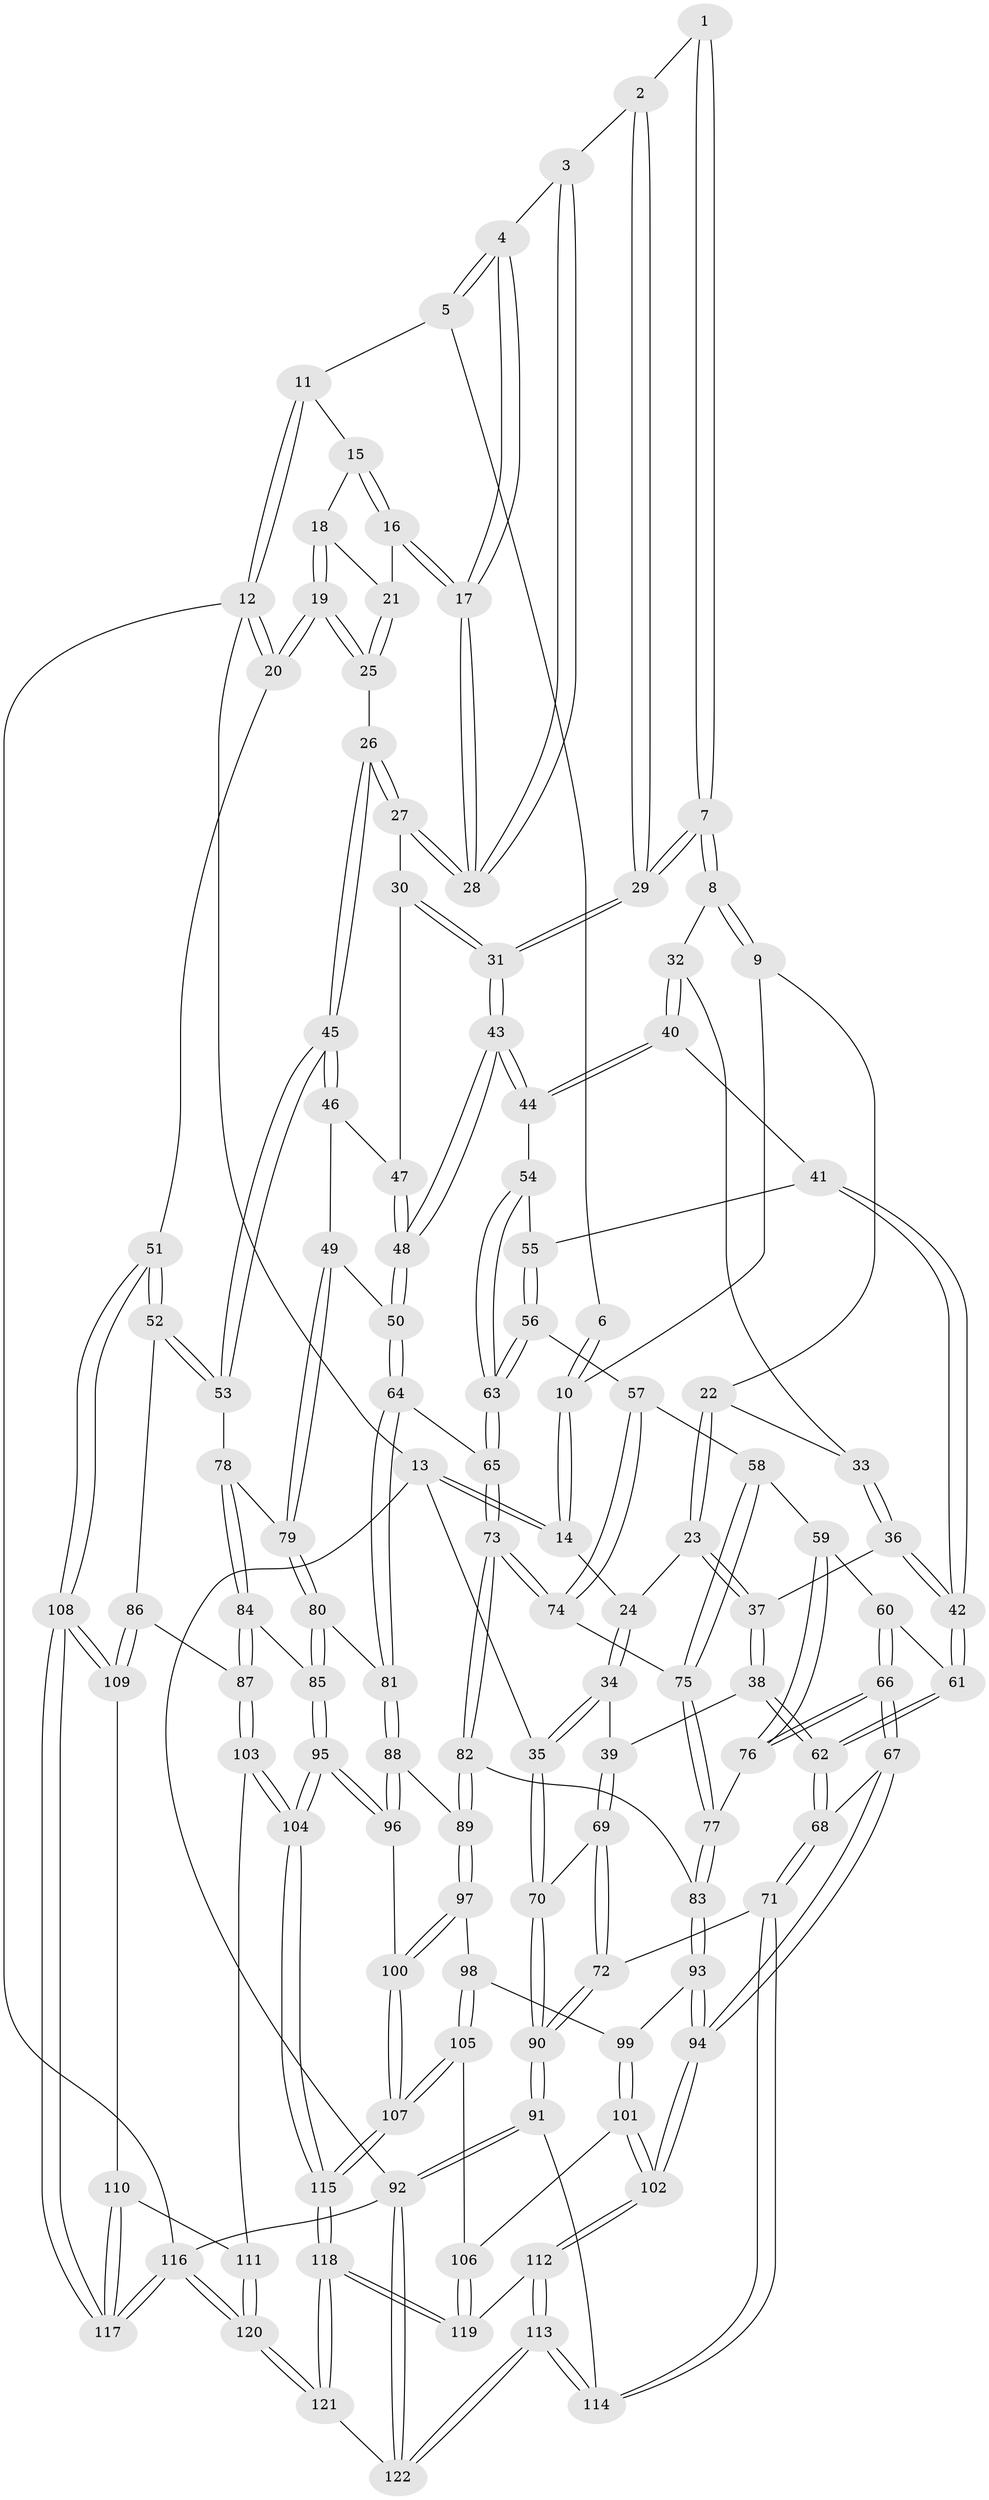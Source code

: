 // Generated by graph-tools (version 1.1) at 2025/51/03/09/25 03:51:02]
// undirected, 122 vertices, 302 edges
graph export_dot {
graph [start="1"]
  node [color=gray90,style=filled];
  1 [pos="+0.5970359170845801+0.036192603303995055"];
  2 [pos="+0.6577881131103557+0.2108357264501243"];
  3 [pos="+0.6621267996595581+0.20881516142476567"];
  4 [pos="+0.7189424343802644+0.11692043285268384"];
  5 [pos="+0.7643982769081986+0"];
  6 [pos="+0.5836292016989786+0"];
  7 [pos="+0.5671853543627985+0.2550435077671312"];
  8 [pos="+0.5284247480929759+0.248828715135981"];
  9 [pos="+0.47134197441458364+0.17877319312646253"];
  10 [pos="+0.38010278064358743+0"];
  11 [pos="+0.7700005051664803+0"];
  12 [pos="+1+0"];
  13 [pos="+0+0"];
  14 [pos="+0.04887904824244981+0"];
  15 [pos="+0.841555225020007+0.007167094565865455"];
  16 [pos="+0.8520862598472909+0.19500469276770127"];
  17 [pos="+0.8139943248752948+0.2323525841379021"];
  18 [pos="+1+0.14921919750117402"];
  19 [pos="+1+0.2239391465818581"];
  20 [pos="+1+0.22191819200963592"];
  21 [pos="+0.8552371441026583+0.1955741147305241"];
  22 [pos="+0.3500395527824116+0.2428056022250194"];
  23 [pos="+0.1880155191692322+0.15946177509186268"];
  24 [pos="+0.14825411471077038+0.06701019220109272"];
  25 [pos="+1+0.29437072624235994"];
  26 [pos="+0.927469587000781+0.35013747068187245"];
  27 [pos="+0.8075048440128741+0.28441025438436285"];
  28 [pos="+0.8080435304714315+0.2429170838705943"];
  29 [pos="+0.59403677949986+0.26603008516747717"];
  30 [pos="+0.7620736227911117+0.341527515963135"];
  31 [pos="+0.6339086781435338+0.3476478105150563"];
  32 [pos="+0.49799563021926946+0.27791713055424694"];
  33 [pos="+0.3702535973026817+0.28481804607495165"];
  34 [pos="+0.018089702575222324+0.3855105497643449"];
  35 [pos="+0+0.4049956865518599"];
  36 [pos="+0.35348229052968355+0.39429645633992316"];
  37 [pos="+0.20243899833610043+0.3617077178413419"];
  38 [pos="+0.16370659111311342+0.41327736117677405"];
  39 [pos="+0.15605439921882325+0.41551956011197466"];
  40 [pos="+0.4449645038894427+0.38204277620045474"];
  41 [pos="+0.4323565854878438+0.39451594300042514"];
  42 [pos="+0.382040959902998+0.4185207458583533"];
  43 [pos="+0.6216161771338317+0.3946071788111091"];
  44 [pos="+0.6158295972147284+0.3982882407542813"];
  45 [pos="+0.8984784087652011+0.4818869849766393"];
  46 [pos="+0.768798986259895+0.35616415277284447"];
  47 [pos="+0.7669308495733408+0.35271075372726096"];
  48 [pos="+0.6919321142696772+0.49937946344526596"];
  49 [pos="+0.7504889126626868+0.5060782262349244"];
  50 [pos="+0.6992212278800551+0.5123005722948313"];
  51 [pos="+1+0.5579018523420386"];
  52 [pos="+0.9802490001955313+0.5220392860305044"];
  53 [pos="+0.8993284468880502+0.48803101059715615"];
  54 [pos="+0.6118924121336067+0.4023632872275567"];
  55 [pos="+0.5146387424375667+0.445220885438517"];
  56 [pos="+0.5070708063565189+0.4995535366944968"];
  57 [pos="+0.5064803033249+0.4999031723671036"];
  58 [pos="+0.45535736453285436+0.4986252005957911"];
  59 [pos="+0.4317966402988185+0.491367178614988"];
  60 [pos="+0.38526902853228573+0.4320576296136219"];
  61 [pos="+0.382047923692816+0.4186840461968624"];
  62 [pos="+0.2298571584292907+0.5361184771192148"];
  63 [pos="+0.5612035472243097+0.5049864609451815"];
  64 [pos="+0.6842906868212579+0.5381941635745235"];
  65 [pos="+0.5755249666589597+0.5329472306552707"];
  66 [pos="+0.3028275333676406+0.6274729273421549"];
  67 [pos="+0.27040009709353463+0.654568658583352"];
  68 [pos="+0.2589813694544073+0.6546382055327961"];
  69 [pos="+0.08762246048153001+0.5176964767766089"];
  70 [pos="+0+0.4763833463861796"];
  71 [pos="+0.2543242822167333+0.6575727867159009"];
  72 [pos="+0.0906232359849268+0.6755684755640239"];
  73 [pos="+0.5495732852840188+0.5914141426000552"];
  74 [pos="+0.5070342959736838+0.5193075048940783"];
  75 [pos="+0.48369266276467116+0.5793948437086436"];
  76 [pos="+0.41592088106273745+0.5870715806115827"];
  77 [pos="+0.48263036653784347+0.6089434329912746"];
  78 [pos="+0.863561673588764+0.5114144697649428"];
  79 [pos="+0.8279329186814175+0.5186533304976815"];
  80 [pos="+0.7661391836892644+0.651196139179077"];
  81 [pos="+0.6723426660739461+0.6354545465869382"];
  82 [pos="+0.5395030536326635+0.6393197636816488"];
  83 [pos="+0.5188261925795771+0.6412293395710157"];
  84 [pos="+0.8621793158453983+0.6973302722746172"];
  85 [pos="+0.8178985088756272+0.6987715229176051"];
  86 [pos="+0.9008465425625354+0.7107606780178616"];
  87 [pos="+0.8887716284291178+0.7103258052849001"];
  88 [pos="+0.6666566896986279+0.6409640290003201"];
  89 [pos="+0.61223471615901+0.671932656698948"];
  90 [pos="+0+0.8380608887727378"];
  91 [pos="+0+0.841241847165402"];
  92 [pos="+0+1"];
  93 [pos="+0.501260062593428+0.6612484399650077"];
  94 [pos="+0.40808362748990107+0.7533899361518636"];
  95 [pos="+0.7526482204280959+0.7797271311590154"];
  96 [pos="+0.7526209370217688+0.7797082249912188"];
  97 [pos="+0.6121434792453566+0.6857376499978378"];
  98 [pos="+0.5792553546571817+0.744389567450887"];
  99 [pos="+0.5300185181633723+0.7584829975520462"];
  100 [pos="+0.6523210282216834+0.752205540864177"];
  101 [pos="+0.4429239077930668+0.8048507286366297"];
  102 [pos="+0.42561533965246706+0.8049606674127245"];
  103 [pos="+0.8467710741564617+0.8384942356550649"];
  104 [pos="+0.7565762597412664+0.8359325231900622"];
  105 [pos="+0.5785921979683365+0.8231811764571033"];
  106 [pos="+0.5565951517267862+0.833908500477091"];
  107 [pos="+0.6411792272787047+0.840802126992873"];
  108 [pos="+1+0.6897888178409717"];
  109 [pos="+0.9221577569361616+0.7195079189575828"];
  110 [pos="+0.9463742164528955+0.8413985471306492"];
  111 [pos="+0.8670547977019665+0.8551803762836121"];
  112 [pos="+0.3783440569118879+0.9523697746722939"];
  113 [pos="+0.3521083349892119+1"];
  114 [pos="+0.23199631318098274+0.900427442204075"];
  115 [pos="+0.7042380364411797+0.9064200335084185"];
  116 [pos="+1+1"];
  117 [pos="+1+1"];
  118 [pos="+0.6871482480710273+1"];
  119 [pos="+0.5535304088513471+0.8786733080039377"];
  120 [pos="+0.8785324430914442+1"];
  121 [pos="+0.6886946946774201+1"];
  122 [pos="+0.3895014416714587+1"];
  1 -- 2;
  1 -- 7;
  1 -- 7;
  2 -- 3;
  2 -- 29;
  2 -- 29;
  3 -- 4;
  3 -- 28;
  3 -- 28;
  4 -- 5;
  4 -- 5;
  4 -- 17;
  4 -- 17;
  5 -- 6;
  5 -- 11;
  6 -- 10;
  6 -- 10;
  7 -- 8;
  7 -- 8;
  7 -- 29;
  7 -- 29;
  8 -- 9;
  8 -- 9;
  8 -- 32;
  9 -- 10;
  9 -- 22;
  10 -- 14;
  10 -- 14;
  11 -- 12;
  11 -- 12;
  11 -- 15;
  12 -- 13;
  12 -- 20;
  12 -- 20;
  12 -- 116;
  13 -- 14;
  13 -- 14;
  13 -- 35;
  13 -- 92;
  14 -- 24;
  15 -- 16;
  15 -- 16;
  15 -- 18;
  16 -- 17;
  16 -- 17;
  16 -- 21;
  17 -- 28;
  17 -- 28;
  18 -- 19;
  18 -- 19;
  18 -- 21;
  19 -- 20;
  19 -- 20;
  19 -- 25;
  19 -- 25;
  20 -- 51;
  21 -- 25;
  21 -- 25;
  22 -- 23;
  22 -- 23;
  22 -- 33;
  23 -- 24;
  23 -- 37;
  23 -- 37;
  24 -- 34;
  24 -- 34;
  25 -- 26;
  26 -- 27;
  26 -- 27;
  26 -- 45;
  26 -- 45;
  27 -- 28;
  27 -- 28;
  27 -- 30;
  29 -- 31;
  29 -- 31;
  30 -- 31;
  30 -- 31;
  30 -- 47;
  31 -- 43;
  31 -- 43;
  32 -- 33;
  32 -- 40;
  32 -- 40;
  33 -- 36;
  33 -- 36;
  34 -- 35;
  34 -- 35;
  34 -- 39;
  35 -- 70;
  35 -- 70;
  36 -- 37;
  36 -- 42;
  36 -- 42;
  37 -- 38;
  37 -- 38;
  38 -- 39;
  38 -- 62;
  38 -- 62;
  39 -- 69;
  39 -- 69;
  40 -- 41;
  40 -- 44;
  40 -- 44;
  41 -- 42;
  41 -- 42;
  41 -- 55;
  42 -- 61;
  42 -- 61;
  43 -- 44;
  43 -- 44;
  43 -- 48;
  43 -- 48;
  44 -- 54;
  45 -- 46;
  45 -- 46;
  45 -- 53;
  45 -- 53;
  46 -- 47;
  46 -- 49;
  47 -- 48;
  47 -- 48;
  48 -- 50;
  48 -- 50;
  49 -- 50;
  49 -- 79;
  49 -- 79;
  50 -- 64;
  50 -- 64;
  51 -- 52;
  51 -- 52;
  51 -- 108;
  51 -- 108;
  52 -- 53;
  52 -- 53;
  52 -- 86;
  53 -- 78;
  54 -- 55;
  54 -- 63;
  54 -- 63;
  55 -- 56;
  55 -- 56;
  56 -- 57;
  56 -- 63;
  56 -- 63;
  57 -- 58;
  57 -- 74;
  57 -- 74;
  58 -- 59;
  58 -- 75;
  58 -- 75;
  59 -- 60;
  59 -- 76;
  59 -- 76;
  60 -- 61;
  60 -- 66;
  60 -- 66;
  61 -- 62;
  61 -- 62;
  62 -- 68;
  62 -- 68;
  63 -- 65;
  63 -- 65;
  64 -- 65;
  64 -- 81;
  64 -- 81;
  65 -- 73;
  65 -- 73;
  66 -- 67;
  66 -- 67;
  66 -- 76;
  66 -- 76;
  67 -- 68;
  67 -- 94;
  67 -- 94;
  68 -- 71;
  68 -- 71;
  69 -- 70;
  69 -- 72;
  69 -- 72;
  70 -- 90;
  70 -- 90;
  71 -- 72;
  71 -- 114;
  71 -- 114;
  72 -- 90;
  72 -- 90;
  73 -- 74;
  73 -- 74;
  73 -- 82;
  73 -- 82;
  74 -- 75;
  75 -- 77;
  75 -- 77;
  76 -- 77;
  77 -- 83;
  77 -- 83;
  78 -- 79;
  78 -- 84;
  78 -- 84;
  79 -- 80;
  79 -- 80;
  80 -- 81;
  80 -- 85;
  80 -- 85;
  81 -- 88;
  81 -- 88;
  82 -- 83;
  82 -- 89;
  82 -- 89;
  83 -- 93;
  83 -- 93;
  84 -- 85;
  84 -- 87;
  84 -- 87;
  85 -- 95;
  85 -- 95;
  86 -- 87;
  86 -- 109;
  86 -- 109;
  87 -- 103;
  87 -- 103;
  88 -- 89;
  88 -- 96;
  88 -- 96;
  89 -- 97;
  89 -- 97;
  90 -- 91;
  90 -- 91;
  91 -- 92;
  91 -- 92;
  91 -- 114;
  92 -- 122;
  92 -- 122;
  92 -- 116;
  93 -- 94;
  93 -- 94;
  93 -- 99;
  94 -- 102;
  94 -- 102;
  95 -- 96;
  95 -- 96;
  95 -- 104;
  95 -- 104;
  96 -- 100;
  97 -- 98;
  97 -- 100;
  97 -- 100;
  98 -- 99;
  98 -- 105;
  98 -- 105;
  99 -- 101;
  99 -- 101;
  100 -- 107;
  100 -- 107;
  101 -- 102;
  101 -- 102;
  101 -- 106;
  102 -- 112;
  102 -- 112;
  103 -- 104;
  103 -- 104;
  103 -- 111;
  104 -- 115;
  104 -- 115;
  105 -- 106;
  105 -- 107;
  105 -- 107;
  106 -- 119;
  106 -- 119;
  107 -- 115;
  107 -- 115;
  108 -- 109;
  108 -- 109;
  108 -- 117;
  108 -- 117;
  109 -- 110;
  110 -- 111;
  110 -- 117;
  110 -- 117;
  111 -- 120;
  111 -- 120;
  112 -- 113;
  112 -- 113;
  112 -- 119;
  113 -- 114;
  113 -- 114;
  113 -- 122;
  113 -- 122;
  115 -- 118;
  115 -- 118;
  116 -- 117;
  116 -- 117;
  116 -- 120;
  116 -- 120;
  118 -- 119;
  118 -- 119;
  118 -- 121;
  118 -- 121;
  120 -- 121;
  120 -- 121;
  121 -- 122;
}
